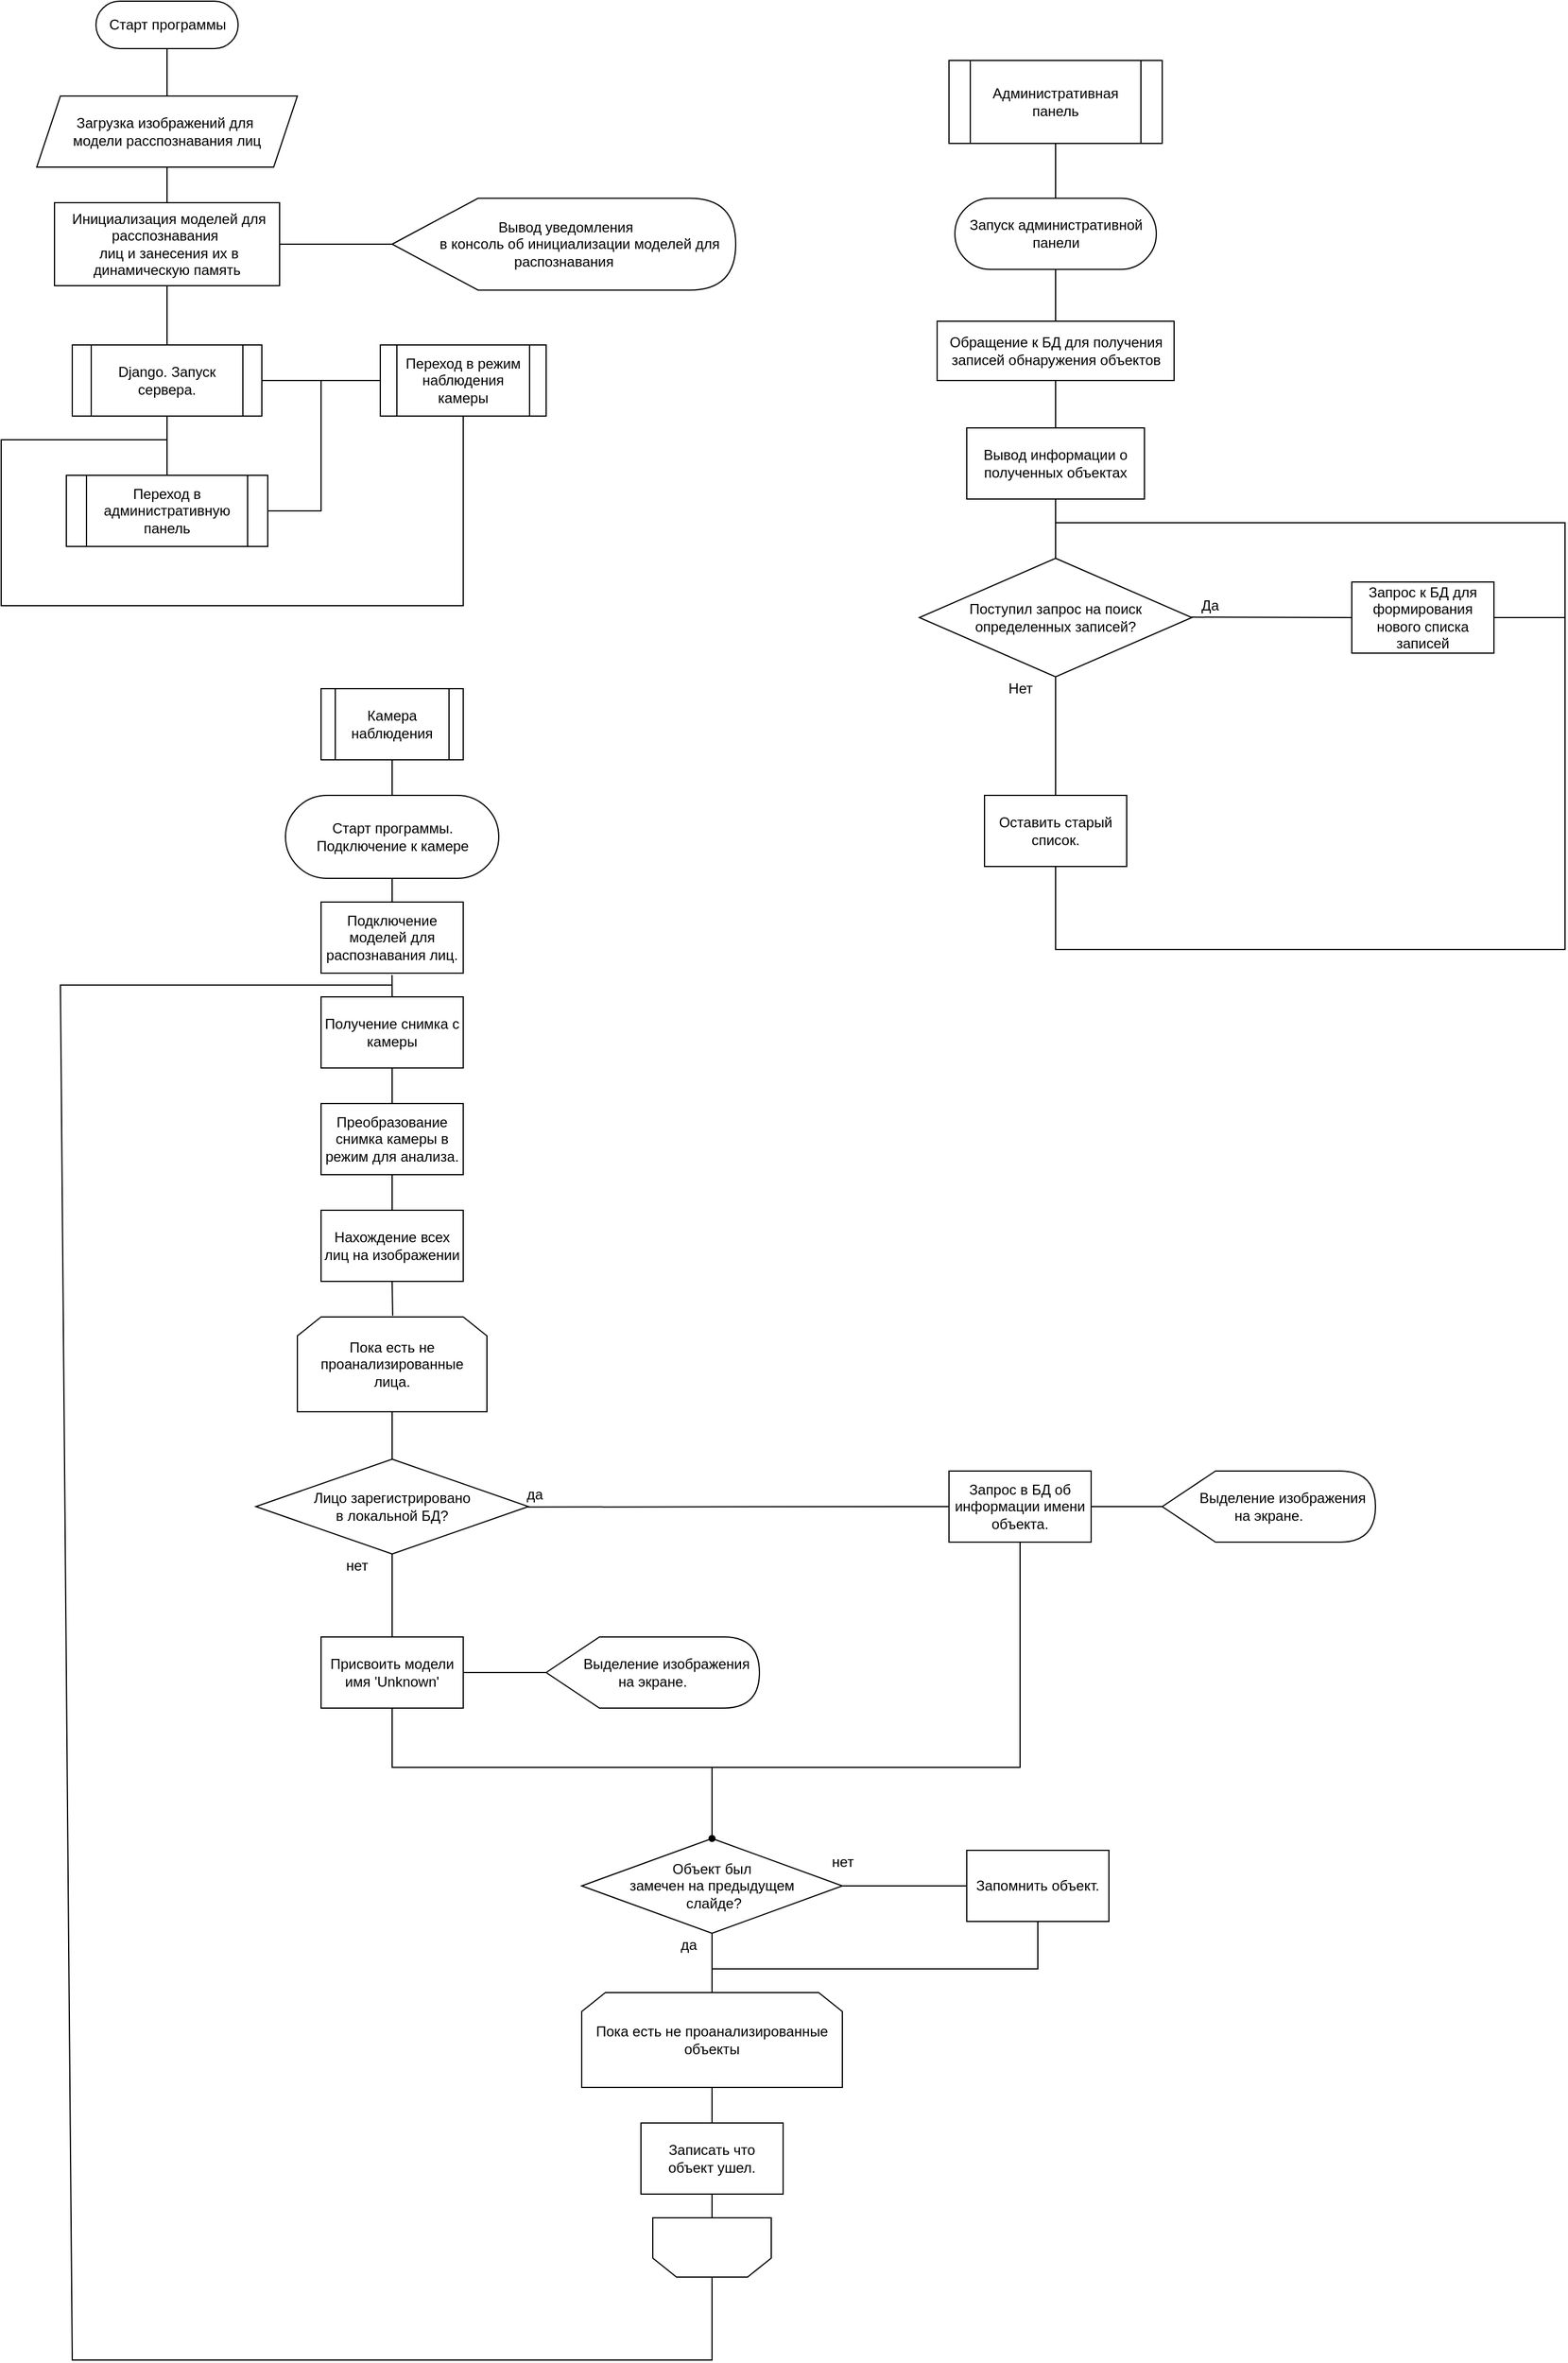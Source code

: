 <mxfile version="16.6.4" type="github">
  <diagram id="ewUVDnR6odoHEjvroTte" name="Page-1">
    <mxGraphModel dx="1422" dy="732" grid="1" gridSize="10" guides="1" tooltips="1" connect="1" arrows="1" fold="1" page="1" pageScale="1" pageWidth="827" pageHeight="1169" math="0" shadow="0">
      <root>
        <mxCell id="0" />
        <mxCell id="1" parent="0" />
        <mxCell id="1KVrCh8t2x983QBbP4De-1" value="&lt;div&gt;Загрузка изображений для&amp;nbsp;&lt;/div&gt;&lt;div&gt;модели расспознавания лиц&lt;/div&gt;" style="shape=parallelogram;perimeter=parallelogramPerimeter;whiteSpace=wrap;html=1;fixedSize=1;" vertex="1" parent="1">
          <mxGeometry x="70" y="120" width="220" height="60" as="geometry" />
        </mxCell>
        <mxCell id="1KVrCh8t2x983QBbP4De-3" value="&lt;div&gt;&amp;nbsp;Инициализация моделей для расспознавания&amp;nbsp;&lt;/div&gt;&lt;div&gt;&amp;nbsp;лиц и занесения их в динамическую память&lt;/div&gt;" style="rounded=0;whiteSpace=wrap;html=1;" vertex="1" parent="1">
          <mxGeometry x="85" y="210" width="190" height="70" as="geometry" />
        </mxCell>
        <mxCell id="1KVrCh8t2x983QBbP4De-5" value="Старт программы" style="html=1;dashed=0;whitespace=wrap;shape=mxgraph.dfd.start" vertex="1" parent="1">
          <mxGeometry x="120" y="40" width="120" height="40" as="geometry" />
        </mxCell>
        <mxCell id="1KVrCh8t2x983QBbP4De-9" value="&lt;div&gt;&amp;nbsp;Вывод уведомления&lt;/div&gt;&lt;div&gt;&amp;nbsp; &amp;nbsp; &amp;nbsp; &amp;nbsp; &amp;nbsp;в&lt;span&gt;&amp;nbsp;консоль об инициализации моделей&amp;nbsp;&lt;/span&gt;&lt;span&gt;для&amp;nbsp;&lt;/span&gt;&lt;/div&gt;&lt;div&gt;&lt;span&gt;распознавания&lt;/span&gt;&lt;/div&gt;" style="shape=display;whiteSpace=wrap;html=1;" vertex="1" parent="1">
          <mxGeometry x="370" y="206.25" width="290" height="77.5" as="geometry" />
        </mxCell>
        <mxCell id="1KVrCh8t2x983QBbP4De-11" value="Django. Запуск сервера." style="shape=process;whiteSpace=wrap;html=1;backgroundOutline=1;" vertex="1" parent="1">
          <mxGeometry x="100" y="330" width="160" height="60" as="geometry" />
        </mxCell>
        <mxCell id="1KVrCh8t2x983QBbP4De-30" value="Переход в административную панель" style="shape=process;whiteSpace=wrap;html=1;backgroundOutline=1;" vertex="1" parent="1">
          <mxGeometry x="95" y="440" width="170" height="60" as="geometry" />
        </mxCell>
        <mxCell id="1KVrCh8t2x983QBbP4De-31" value="Переход в режим наблюдения камеры" style="shape=process;whiteSpace=wrap;html=1;backgroundOutline=1;" vertex="1" parent="1">
          <mxGeometry x="360" y="330" width="140" height="60" as="geometry" />
        </mxCell>
        <mxCell id="1KVrCh8t2x983QBbP4De-35" value="" style="endArrow=none;html=1;rounded=0;exitX=1;exitY=0.5;exitDx=0;exitDy=0;" edge="1" parent="1" source="1KVrCh8t2x983QBbP4De-30">
          <mxGeometry width="50" height="50" relative="1" as="geometry">
            <mxPoint x="280" y="460" as="sourcePoint" />
            <mxPoint x="310" y="360" as="targetPoint" />
            <Array as="points">
              <mxPoint x="310" y="470" />
            </Array>
          </mxGeometry>
        </mxCell>
        <mxCell id="1KVrCh8t2x983QBbP4De-38" value="" style="endArrow=none;html=1;rounded=0;exitX=0.5;exitY=1;exitDx=0;exitDy=0;" edge="1" parent="1" source="1KVrCh8t2x983QBbP4De-31">
          <mxGeometry width="50" height="50" relative="1" as="geometry">
            <mxPoint x="280" y="460" as="sourcePoint" />
            <mxPoint x="180" y="410" as="targetPoint" />
            <Array as="points">
              <mxPoint x="430" y="550" />
              <mxPoint x="40" y="550" />
              <mxPoint x="40" y="410" />
            </Array>
          </mxGeometry>
        </mxCell>
        <mxCell id="1KVrCh8t2x983QBbP4De-39" value="Административная панель" style="shape=process;whiteSpace=wrap;html=1;backgroundOutline=1;" vertex="1" parent="1">
          <mxGeometry x="840" y="90" width="180" height="70" as="geometry" />
        </mxCell>
        <mxCell id="1KVrCh8t2x983QBbP4De-40" value="Запуск административной &lt;br&gt;панели" style="html=1;dashed=0;whitespace=wrap;shape=mxgraph.dfd.start" vertex="1" parent="1">
          <mxGeometry x="845" y="206.25" width="170" height="60" as="geometry" />
        </mxCell>
        <mxCell id="1KVrCh8t2x983QBbP4De-42" value="Обращение к БД для получения &lt;br&gt;записей обнаружения объектов" style="html=1;dashed=0;whitespace=wrap;" vertex="1" parent="1">
          <mxGeometry x="830" y="310" width="200" height="50" as="geometry" />
        </mxCell>
        <mxCell id="1KVrCh8t2x983QBbP4De-47" value="Вывод информации о полученных объектах" style="rounded=0;whiteSpace=wrap;html=1;" vertex="1" parent="1">
          <mxGeometry x="855" y="400" width="150" height="60" as="geometry" />
        </mxCell>
        <mxCell id="1KVrCh8t2x983QBbP4De-50" value="Поступил запрос на поиск определенных записей?" style="rhombus;whiteSpace=wrap;html=1;" vertex="1" parent="1">
          <mxGeometry x="815" y="510" width="230" height="100" as="geometry" />
        </mxCell>
        <mxCell id="1KVrCh8t2x983QBbP4De-52" value="Оставить старый список." style="whiteSpace=wrap;html=1;" vertex="1" parent="1">
          <mxGeometry x="870" y="710" width="120" height="60" as="geometry" />
        </mxCell>
        <mxCell id="1KVrCh8t2x983QBbP4De-54" value="Нет" style="text;html=1;align=center;verticalAlign=middle;resizable=0;points=[];autosize=1;strokeColor=none;fillColor=none;" vertex="1" parent="1">
          <mxGeometry x="880" y="610" width="40" height="20" as="geometry" />
        </mxCell>
        <mxCell id="1KVrCh8t2x983QBbP4De-55" value="Запрос к БД для формирования нового списка записей" style="whiteSpace=wrap;html=1;" vertex="1" parent="1">
          <mxGeometry x="1180" y="530" width="120" height="60" as="geometry" />
        </mxCell>
        <mxCell id="1KVrCh8t2x983QBbP4De-57" value="Да" style="text;html=1;align=center;verticalAlign=middle;resizable=0;points=[];autosize=1;strokeColor=none;fillColor=none;" vertex="1" parent="1">
          <mxGeometry x="1045" y="540" width="30" height="20" as="geometry" />
        </mxCell>
        <mxCell id="1KVrCh8t2x983QBbP4De-60" value="" style="endArrow=none;html=1;rounded=0;entryX=1;entryY=0.5;entryDx=0;entryDy=0;" edge="1" parent="1" target="1KVrCh8t2x983QBbP4De-55">
          <mxGeometry width="50" height="50" relative="1" as="geometry">
            <mxPoint x="930" y="480" as="sourcePoint" />
            <mxPoint x="1050" y="500" as="targetPoint" />
            <Array as="points">
              <mxPoint x="1360" y="480" />
              <mxPoint x="1360" y="560" />
            </Array>
          </mxGeometry>
        </mxCell>
        <mxCell id="1KVrCh8t2x983QBbP4De-61" value="" style="endArrow=none;html=1;rounded=0;exitX=0.5;exitY=1;exitDx=0;exitDy=0;" edge="1" parent="1" source="1KVrCh8t2x983QBbP4De-52">
          <mxGeometry width="50" height="50" relative="1" as="geometry">
            <mxPoint x="1000" y="640" as="sourcePoint" />
            <mxPoint x="1360" y="560" as="targetPoint" />
            <Array as="points">
              <mxPoint x="930" y="840" />
              <mxPoint x="1360" y="840" />
            </Array>
          </mxGeometry>
        </mxCell>
        <mxCell id="1KVrCh8t2x983QBbP4De-63" value="Камера наблюдения" style="shape=process;whiteSpace=wrap;html=1;backgroundOutline=1;" vertex="1" parent="1">
          <mxGeometry x="310" y="620" width="120" height="60" as="geometry" />
        </mxCell>
        <mxCell id="1KVrCh8t2x983QBbP4De-64" value="Старт программы. &lt;br&gt;Подключение к камере" style="html=1;dashed=0;whitespace=wrap;shape=mxgraph.dfd.start" vertex="1" parent="1">
          <mxGeometry x="280" y="710" width="180" height="70" as="geometry" />
        </mxCell>
        <mxCell id="1KVrCh8t2x983QBbP4De-65" value="Получение снимка с камеры" style="rounded=0;whiteSpace=wrap;html=1;" vertex="1" parent="1">
          <mxGeometry x="310" y="880" width="120" height="60" as="geometry" />
        </mxCell>
        <mxCell id="1KVrCh8t2x983QBbP4De-66" value="Преобразование снимка камеры в режим для анализа." style="rounded=0;whiteSpace=wrap;html=1;" vertex="1" parent="1">
          <mxGeometry x="310" y="970" width="120" height="60" as="geometry" />
        </mxCell>
        <mxCell id="1KVrCh8t2x983QBbP4De-67" value="Подключение моделей для распознавания лиц." style="rounded=0;whiteSpace=wrap;html=1;" vertex="1" parent="1">
          <mxGeometry x="310" y="800" width="120" height="60" as="geometry" />
        </mxCell>
        <mxCell id="1KVrCh8t2x983QBbP4De-68" value="Нахождение всех лиц на изображении" style="rounded=0;whiteSpace=wrap;html=1;" vertex="1" parent="1">
          <mxGeometry x="310" y="1060" width="120" height="60" as="geometry" />
        </mxCell>
        <mxCell id="1KVrCh8t2x983QBbP4De-77" value="Пока есть не проанализированные&lt;br&gt;лица." style="shape=loopLimit;whiteSpace=wrap;html=1;" vertex="1" parent="1">
          <mxGeometry x="290" y="1150" width="160" height="80" as="geometry" />
        </mxCell>
        <mxCell id="1KVrCh8t2x983QBbP4De-80" value="Лицо зарегистрировано &lt;br&gt;в локальной БД?" style="rhombus;whiteSpace=wrap;html=1;" vertex="1" parent="1">
          <mxGeometry x="255" y="1270" width="230" height="80" as="geometry" />
        </mxCell>
        <mxCell id="1KVrCh8t2x983QBbP4De-83" value="Присвоить модели имя &#39;Unknown&#39;" style="rounded=0;whiteSpace=wrap;html=1;" vertex="1" parent="1">
          <mxGeometry x="310" y="1420" width="120" height="60" as="geometry" />
        </mxCell>
        <mxCell id="1KVrCh8t2x983QBbP4De-84" value="Запрос в БД об информации имени объекта." style="whiteSpace=wrap;html=1;" vertex="1" parent="1">
          <mxGeometry x="840" y="1280" width="120" height="60" as="geometry" />
        </mxCell>
        <mxCell id="1KVrCh8t2x983QBbP4De-88" value="нет" style="text;html=1;align=center;verticalAlign=middle;resizable=0;points=[];autosize=1;strokeColor=none;fillColor=none;" vertex="1" parent="1">
          <mxGeometry x="325" y="1350" width="30" height="20" as="geometry" />
        </mxCell>
        <mxCell id="1KVrCh8t2x983QBbP4De-89" value="да" style="text;html=1;align=center;verticalAlign=middle;resizable=0;points=[];autosize=1;strokeColor=none;fillColor=none;" vertex="1" parent="1">
          <mxGeometry x="475" y="1290" width="30" height="20" as="geometry" />
        </mxCell>
        <mxCell id="1KVrCh8t2x983QBbP4De-92" value="&amp;nbsp; &amp;nbsp; &amp;nbsp; &amp;nbsp;Выделение изображения &lt;br&gt;на экране." style="shape=display;whiteSpace=wrap;html=1;" vertex="1" parent="1">
          <mxGeometry x="500" y="1420" width="180" height="60" as="geometry" />
        </mxCell>
        <mxCell id="1KVrCh8t2x983QBbP4De-94" value="&amp;nbsp; &amp;nbsp; &amp;nbsp; &amp;nbsp;Выделение изображения &lt;br&gt;на экране." style="shape=display;whiteSpace=wrap;html=1;" vertex="1" parent="1">
          <mxGeometry x="1020" y="1280" width="180" height="60" as="geometry" />
        </mxCell>
        <mxCell id="1KVrCh8t2x983QBbP4De-97" value="Объект был &lt;br&gt;замечен на предыдущем&lt;br&gt;&amp;nbsp;слайде?" style="rhombus;whiteSpace=wrap;html=1;" vertex="1" parent="1">
          <mxGeometry x="530" y="1590" width="220" height="80" as="geometry" />
        </mxCell>
        <mxCell id="1KVrCh8t2x983QBbP4De-98" value="" style="shape=waypoint;sketch=0;size=6;pointerEvents=1;points=[];fillColor=default;resizable=0;rotatable=0;perimeter=centerPerimeter;snapToPoint=1;rounded=0;" vertex="1" parent="1">
          <mxGeometry x="620" y="1570" width="40" height="40" as="geometry" />
        </mxCell>
        <mxCell id="1KVrCh8t2x983QBbP4De-100" value="" style="endArrow=none;html=1;rounded=0;entryX=0.5;entryY=1;entryDx=0;entryDy=0;" edge="1" parent="1" target="1KVrCh8t2x983QBbP4De-84">
          <mxGeometry width="50" height="50" relative="1" as="geometry">
            <mxPoint x="640" y="1530" as="sourcePoint" />
            <mxPoint x="870" y="1500" as="targetPoint" />
            <Array as="points">
              <mxPoint x="900" y="1530" />
            </Array>
          </mxGeometry>
        </mxCell>
        <mxCell id="1KVrCh8t2x983QBbP4De-101" value="Запомнить объект." style="rounded=0;whiteSpace=wrap;html=1;" vertex="1" parent="1">
          <mxGeometry x="855" y="1600" width="120" height="60" as="geometry" />
        </mxCell>
        <mxCell id="1KVrCh8t2x983QBbP4De-103" value="нет" style="text;html=1;align=center;verticalAlign=middle;resizable=0;points=[];autosize=1;strokeColor=none;fillColor=none;" vertex="1" parent="1">
          <mxGeometry x="735" y="1600" width="30" height="20" as="geometry" />
        </mxCell>
        <mxCell id="1KVrCh8t2x983QBbP4De-105" value="Пока есть не проанализированные&lt;br&gt;объекты" style="shape=loopLimit;whiteSpace=wrap;html=1;" vertex="1" parent="1">
          <mxGeometry x="530" y="1720" width="220" height="80" as="geometry" />
        </mxCell>
        <mxCell id="1KVrCh8t2x983QBbP4De-107" value="" style="endArrow=none;html=1;rounded=0;entryX=0.5;entryY=1;entryDx=0;entryDy=0;" edge="1" parent="1" target="1KVrCh8t2x983QBbP4De-101">
          <mxGeometry width="50" height="50" relative="1" as="geometry">
            <mxPoint x="640" y="1700" as="sourcePoint" />
            <mxPoint x="850" y="1750" as="targetPoint" />
            <Array as="points">
              <mxPoint x="915" y="1700" />
            </Array>
          </mxGeometry>
        </mxCell>
        <mxCell id="1KVrCh8t2x983QBbP4De-108" value="да" style="text;html=1;align=center;verticalAlign=middle;resizable=0;points=[];autosize=1;strokeColor=none;fillColor=none;" vertex="1" parent="1">
          <mxGeometry x="605" y="1670" width="30" height="20" as="geometry" />
        </mxCell>
        <mxCell id="1KVrCh8t2x983QBbP4De-109" value="Записать что &lt;br&gt;объект ушел." style="rounded=0;whiteSpace=wrap;html=1;" vertex="1" parent="1">
          <mxGeometry x="580" y="1830" width="120" height="60" as="geometry" />
        </mxCell>
        <mxCell id="1KVrCh8t2x983QBbP4De-110" value="" style="shape=loopLimit;whiteSpace=wrap;html=1;rotation=-180;" vertex="1" parent="1">
          <mxGeometry x="590" y="1910" width="100" height="50" as="geometry" />
        </mxCell>
        <mxCell id="1KVrCh8t2x983QBbP4De-111" value="" style="endArrow=none;html=1;rounded=0;entryX=0.5;entryY=0.5;entryDx=0;entryDy=20;entryPerimeter=0;exitX=0.5;exitY=0;exitDx=0;exitDy=0;" edge="1" parent="1" source="1KVrCh8t2x983QBbP4De-1" target="1KVrCh8t2x983QBbP4De-5">
          <mxGeometry width="50" height="50" relative="1" as="geometry">
            <mxPoint x="170" y="140" as="sourcePoint" />
            <mxPoint x="220" y="90" as="targetPoint" />
          </mxGeometry>
        </mxCell>
        <mxCell id="1KVrCh8t2x983QBbP4De-112" value="" style="endArrow=none;html=1;rounded=0;entryX=0.5;entryY=1;entryDx=0;entryDy=0;" edge="1" parent="1" target="1KVrCh8t2x983QBbP4De-1">
          <mxGeometry width="50" height="50" relative="1" as="geometry">
            <mxPoint x="180" y="210" as="sourcePoint" />
            <mxPoint x="220" y="170" as="targetPoint" />
          </mxGeometry>
        </mxCell>
        <mxCell id="1KVrCh8t2x983QBbP4De-113" value="" style="endArrow=none;html=1;rounded=0;exitX=0.5;exitY=0;exitDx=0;exitDy=0;entryX=0.5;entryY=1;entryDx=0;entryDy=0;" edge="1" parent="1" source="1KVrCh8t2x983QBbP4De-11" target="1KVrCh8t2x983QBbP4De-3">
          <mxGeometry width="50" height="50" relative="1" as="geometry">
            <mxPoint x="170" y="330" as="sourcePoint" />
            <mxPoint x="220" y="280" as="targetPoint" />
          </mxGeometry>
        </mxCell>
        <mxCell id="1KVrCh8t2x983QBbP4De-114" value="" style="endArrow=none;html=1;rounded=0;entryX=0;entryY=0.5;entryDx=0;entryDy=0;entryPerimeter=0;exitX=1;exitY=0.5;exitDx=0;exitDy=0;" edge="1" parent="1" source="1KVrCh8t2x983QBbP4De-3" target="1KVrCh8t2x983QBbP4De-9">
          <mxGeometry width="50" height="50" relative="1" as="geometry">
            <mxPoint x="290" y="260" as="sourcePoint" />
            <mxPoint x="340" y="210" as="targetPoint" />
          </mxGeometry>
        </mxCell>
        <mxCell id="1KVrCh8t2x983QBbP4De-115" value="" style="endArrow=none;html=1;rounded=0;entryX=0;entryY=0.5;entryDx=0;entryDy=0;exitX=1;exitY=0.5;exitDx=0;exitDy=0;" edge="1" parent="1" source="1KVrCh8t2x983QBbP4De-11" target="1KVrCh8t2x983QBbP4De-31">
          <mxGeometry width="50" height="50" relative="1" as="geometry">
            <mxPoint x="290" y="450" as="sourcePoint" />
            <mxPoint x="340" y="400" as="targetPoint" />
          </mxGeometry>
        </mxCell>
        <mxCell id="1KVrCh8t2x983QBbP4De-116" value="" style="endArrow=none;html=1;rounded=0;entryX=0.5;entryY=1;entryDx=0;entryDy=0;exitX=0.5;exitY=0;exitDx=0;exitDy=0;" edge="1" parent="1" source="1KVrCh8t2x983QBbP4De-30" target="1KVrCh8t2x983QBbP4De-11">
          <mxGeometry width="50" height="50" relative="1" as="geometry">
            <mxPoint x="150" y="400" as="sourcePoint" />
            <mxPoint x="200" y="350" as="targetPoint" />
          </mxGeometry>
        </mxCell>
        <mxCell id="1KVrCh8t2x983QBbP4De-117" value="" style="endArrow=none;html=1;rounded=0;entryX=0.5;entryY=1;entryDx=0;entryDy=0;exitX=0.5;exitY=0.5;exitDx=0;exitDy=-30;exitPerimeter=0;" edge="1" parent="1" source="1KVrCh8t2x983QBbP4De-40" target="1KVrCh8t2x983QBbP4De-39">
          <mxGeometry width="50" height="50" relative="1" as="geometry">
            <mxPoint x="840" y="190" as="sourcePoint" />
            <mxPoint x="890" y="140" as="targetPoint" />
          </mxGeometry>
        </mxCell>
        <mxCell id="1KVrCh8t2x983QBbP4De-118" value="" style="endArrow=none;html=1;rounded=0;entryX=0.5;entryY=0.5;entryDx=0;entryDy=30;entryPerimeter=0;exitX=0.5;exitY=0;exitDx=0;exitDy=0;" edge="1" parent="1" source="1KVrCh8t2x983QBbP4De-42" target="1KVrCh8t2x983QBbP4De-40">
          <mxGeometry width="50" height="50" relative="1" as="geometry">
            <mxPoint x="970" y="450" as="sourcePoint" />
            <mxPoint x="1020" y="400" as="targetPoint" />
          </mxGeometry>
        </mxCell>
        <mxCell id="1KVrCh8t2x983QBbP4De-119" value="" style="endArrow=none;html=1;rounded=0;entryX=0.5;entryY=1;entryDx=0;entryDy=0;exitX=0.5;exitY=0;exitDx=0;exitDy=0;" edge="1" parent="1" source="1KVrCh8t2x983QBbP4De-47" target="1KVrCh8t2x983QBbP4De-42">
          <mxGeometry width="50" height="50" relative="1" as="geometry">
            <mxPoint x="950" y="440" as="sourcePoint" />
            <mxPoint x="1000" y="390" as="targetPoint" />
          </mxGeometry>
        </mxCell>
        <mxCell id="1KVrCh8t2x983QBbP4De-120" value="" style="endArrow=none;html=1;rounded=0;entryX=0.5;entryY=0;entryDx=0;entryDy=0;exitX=0.5;exitY=1;exitDx=0;exitDy=0;" edge="1" parent="1" source="1KVrCh8t2x983QBbP4De-47" target="1KVrCh8t2x983QBbP4De-50">
          <mxGeometry width="50" height="50" relative="1" as="geometry">
            <mxPoint x="950" y="440" as="sourcePoint" />
            <mxPoint x="1000" y="390" as="targetPoint" />
          </mxGeometry>
        </mxCell>
        <mxCell id="1KVrCh8t2x983QBbP4De-121" value="" style="endArrow=none;html=1;rounded=0;entryX=0.5;entryY=1;entryDx=0;entryDy=0;exitX=0.5;exitY=0;exitDx=0;exitDy=0;" edge="1" parent="1" source="1KVrCh8t2x983QBbP4De-52" target="1KVrCh8t2x983QBbP4De-50">
          <mxGeometry width="50" height="50" relative="1" as="geometry">
            <mxPoint x="940" y="660" as="sourcePoint" />
            <mxPoint x="990" y="610" as="targetPoint" />
          </mxGeometry>
        </mxCell>
        <mxCell id="1KVrCh8t2x983QBbP4De-123" value="" style="endArrow=none;html=1;rounded=0;exitX=-0.012;exitY=0.983;exitDx=0;exitDy=0;exitPerimeter=0;entryX=0;entryY=0.5;entryDx=0;entryDy=0;" edge="1" parent="1" source="1KVrCh8t2x983QBbP4De-57" target="1KVrCh8t2x983QBbP4De-55">
          <mxGeometry width="50" height="50" relative="1" as="geometry">
            <mxPoint x="1060" y="540" as="sourcePoint" />
            <mxPoint x="1110" y="490" as="targetPoint" />
          </mxGeometry>
        </mxCell>
        <mxCell id="1KVrCh8t2x983QBbP4De-124" value="" style="endArrow=none;html=1;rounded=0;entryX=0.5;entryY=0.5;entryDx=0;entryDy=35;entryPerimeter=0;exitX=0.5;exitY=0;exitDx=0;exitDy=0;" edge="1" parent="1" source="1KVrCh8t2x983QBbP4De-67" target="1KVrCh8t2x983QBbP4De-64">
          <mxGeometry width="50" height="50" relative="1" as="geometry">
            <mxPoint x="390" y="800" as="sourcePoint" />
            <mxPoint x="440" y="750" as="targetPoint" />
          </mxGeometry>
        </mxCell>
        <mxCell id="1KVrCh8t2x983QBbP4De-125" value="" style="endArrow=none;html=1;rounded=0;entryX=0.5;entryY=1;entryDx=0;entryDy=0;exitX=0.5;exitY=0.5;exitDx=0;exitDy=-35;exitPerimeter=0;" edge="1" parent="1" source="1KVrCh8t2x983QBbP4De-64" target="1KVrCh8t2x983QBbP4De-63">
          <mxGeometry width="50" height="50" relative="1" as="geometry">
            <mxPoint x="360" y="730" as="sourcePoint" />
            <mxPoint x="410" y="680" as="targetPoint" />
          </mxGeometry>
        </mxCell>
        <mxCell id="1KVrCh8t2x983QBbP4De-126" value="" style="endArrow=none;html=1;rounded=0;entryX=0.499;entryY=1.025;entryDx=0;entryDy=0;entryPerimeter=0;exitX=0.5;exitY=0;exitDx=0;exitDy=0;" edge="1" parent="1" source="1KVrCh8t2x983QBbP4De-65" target="1KVrCh8t2x983QBbP4De-67">
          <mxGeometry width="50" height="50" relative="1" as="geometry">
            <mxPoint x="360" y="920" as="sourcePoint" />
            <mxPoint x="410" y="870" as="targetPoint" />
          </mxGeometry>
        </mxCell>
        <mxCell id="1KVrCh8t2x983QBbP4De-127" value="" style="endArrow=none;html=1;rounded=0;entryX=0.5;entryY=1;entryDx=0;entryDy=0;exitX=0.5;exitY=0;exitDx=0;exitDy=0;" edge="1" parent="1" source="1KVrCh8t2x983QBbP4De-66" target="1KVrCh8t2x983QBbP4De-65">
          <mxGeometry width="50" height="50" relative="1" as="geometry">
            <mxPoint x="360" y="990" as="sourcePoint" />
            <mxPoint x="410" y="940" as="targetPoint" />
          </mxGeometry>
        </mxCell>
        <mxCell id="1KVrCh8t2x983QBbP4De-128" value="" style="endArrow=none;html=1;rounded=0;exitX=0.5;exitY=0;exitDx=0;exitDy=0;" edge="1" parent="1" source="1KVrCh8t2x983QBbP4De-68">
          <mxGeometry width="50" height="50" relative="1" as="geometry">
            <mxPoint x="320" y="1080" as="sourcePoint" />
            <mxPoint x="370" y="1030" as="targetPoint" />
          </mxGeometry>
        </mxCell>
        <mxCell id="1KVrCh8t2x983QBbP4De-129" value="" style="endArrow=none;html=1;rounded=0;entryX=0.5;entryY=1;entryDx=0;entryDy=0;exitX=0.503;exitY=-0.012;exitDx=0;exitDy=0;exitPerimeter=0;" edge="1" parent="1" source="1KVrCh8t2x983QBbP4De-77" target="1KVrCh8t2x983QBbP4De-68">
          <mxGeometry width="50" height="50" relative="1" as="geometry">
            <mxPoint x="360" y="1180" as="sourcePoint" />
            <mxPoint x="410" y="1130" as="targetPoint" />
          </mxGeometry>
        </mxCell>
        <mxCell id="1KVrCh8t2x983QBbP4De-130" value="" style="endArrow=none;html=1;rounded=0;entryX=0.5;entryY=1;entryDx=0;entryDy=0;exitX=0.5;exitY=0;exitDx=0;exitDy=0;" edge="1" parent="1" source="1KVrCh8t2x983QBbP4De-80" target="1KVrCh8t2x983QBbP4De-77">
          <mxGeometry width="50" height="50" relative="1" as="geometry">
            <mxPoint x="360" y="1300" as="sourcePoint" />
            <mxPoint x="410" y="1250" as="targetPoint" />
          </mxGeometry>
        </mxCell>
        <mxCell id="1KVrCh8t2x983QBbP4De-131" value="" style="endArrow=none;html=1;rounded=0;entryX=0.5;entryY=1;entryDx=0;entryDy=0;exitX=0.5;exitY=0;exitDx=0;exitDy=0;" edge="1" parent="1" source="1KVrCh8t2x983QBbP4De-83" target="1KVrCh8t2x983QBbP4De-80">
          <mxGeometry width="50" height="50" relative="1" as="geometry">
            <mxPoint x="360" y="1400" as="sourcePoint" />
            <mxPoint x="410" y="1350" as="targetPoint" />
          </mxGeometry>
        </mxCell>
        <mxCell id="1KVrCh8t2x983QBbP4De-132" value="" style="endArrow=none;html=1;rounded=0;entryX=0.5;entryY=1;entryDx=0;entryDy=0;exitX=0.5;exitY=0;exitDx=0;exitDy=0;" edge="1" parent="1" source="1KVrCh8t2x983QBbP4De-109" target="1KVrCh8t2x983QBbP4De-105">
          <mxGeometry width="50" height="50" relative="1" as="geometry">
            <mxPoint x="500" y="1840" as="sourcePoint" />
            <mxPoint x="550" y="1790" as="targetPoint" />
          </mxGeometry>
        </mxCell>
        <mxCell id="1KVrCh8t2x983QBbP4De-133" value="" style="endArrow=none;html=1;rounded=0;entryX=0.5;entryY=1;entryDx=0;entryDy=0;exitX=0.5;exitY=1;exitDx=0;exitDy=0;" edge="1" parent="1" source="1KVrCh8t2x983QBbP4De-110" target="1KVrCh8t2x983QBbP4De-109">
          <mxGeometry width="50" height="50" relative="1" as="geometry">
            <mxPoint x="500" y="1840" as="sourcePoint" />
            <mxPoint x="550" y="1790" as="targetPoint" />
          </mxGeometry>
        </mxCell>
        <mxCell id="1KVrCh8t2x983QBbP4De-134" value="" style="endArrow=none;html=1;rounded=0;entryX=0;entryY=0.5;entryDx=0;entryDy=0;exitX=0.319;exitY=1.019;exitDx=0;exitDy=0;exitPerimeter=0;" edge="1" parent="1" source="1KVrCh8t2x983QBbP4De-89" target="1KVrCh8t2x983QBbP4De-84">
          <mxGeometry width="50" height="50" relative="1" as="geometry">
            <mxPoint x="650" y="1410" as="sourcePoint" />
            <mxPoint x="700" y="1360" as="targetPoint" />
          </mxGeometry>
        </mxCell>
        <mxCell id="1KVrCh8t2x983QBbP4De-135" value="" style="endArrow=none;html=1;rounded=0;exitX=1;exitY=0.5;exitDx=0;exitDy=0;entryX=0;entryY=0.5;entryDx=0;entryDy=0;entryPerimeter=0;" edge="1" parent="1" source="1KVrCh8t2x983QBbP4De-83" target="1KVrCh8t2x983QBbP4De-92">
          <mxGeometry width="50" height="50" relative="1" as="geometry">
            <mxPoint x="530" y="1490" as="sourcePoint" />
            <mxPoint x="580" y="1440" as="targetPoint" />
          </mxGeometry>
        </mxCell>
        <mxCell id="1KVrCh8t2x983QBbP4De-136" value="" style="endArrow=none;html=1;rounded=0;entryX=0;entryY=0.5;entryDx=0;entryDy=0;entryPerimeter=0;exitX=1;exitY=0.5;exitDx=0;exitDy=0;" edge="1" parent="1" source="1KVrCh8t2x983QBbP4De-84" target="1KVrCh8t2x983QBbP4De-94">
          <mxGeometry width="50" height="50" relative="1" as="geometry">
            <mxPoint x="880" y="1380" as="sourcePoint" />
            <mxPoint x="930" y="1330" as="targetPoint" />
          </mxGeometry>
        </mxCell>
        <mxCell id="1KVrCh8t2x983QBbP4De-137" value="" style="endArrow=none;html=1;rounded=0;entryX=0.5;entryY=1;entryDx=0;entryDy=0;" edge="1" parent="1" source="1KVrCh8t2x983QBbP4De-98" target="1KVrCh8t2x983QBbP4De-83">
          <mxGeometry width="50" height="50" relative="1" as="geometry">
            <mxPoint x="690" y="1490" as="sourcePoint" />
            <mxPoint x="740" y="1440" as="targetPoint" />
            <Array as="points">
              <mxPoint x="640" y="1530" />
              <mxPoint x="370" y="1530" />
            </Array>
          </mxGeometry>
        </mxCell>
        <mxCell id="1KVrCh8t2x983QBbP4De-138" value="" style="endArrow=none;html=1;rounded=0;entryX=0;entryY=0.5;entryDx=0;entryDy=0;exitX=1;exitY=0.5;exitDx=0;exitDy=0;" edge="1" parent="1" source="1KVrCh8t2x983QBbP4De-97" target="1KVrCh8t2x983QBbP4De-101">
          <mxGeometry width="50" height="50" relative="1" as="geometry">
            <mxPoint x="690" y="1760" as="sourcePoint" />
            <mxPoint x="740" y="1710" as="targetPoint" />
          </mxGeometry>
        </mxCell>
        <mxCell id="1KVrCh8t2x983QBbP4De-139" value="" style="endArrow=none;html=1;rounded=0;entryX=0.5;entryY=1;entryDx=0;entryDy=0;exitX=0.5;exitY=0;exitDx=0;exitDy=0;" edge="1" parent="1" source="1KVrCh8t2x983QBbP4De-105" target="1KVrCh8t2x983QBbP4De-97">
          <mxGeometry width="50" height="50" relative="1" as="geometry">
            <mxPoint x="690" y="1760" as="sourcePoint" />
            <mxPoint x="740" y="1710" as="targetPoint" />
          </mxGeometry>
        </mxCell>
        <mxCell id="1KVrCh8t2x983QBbP4De-140" value="" style="endArrow=none;html=1;rounded=0;entryX=0.5;entryY=0;entryDx=0;entryDy=0;" edge="1" parent="1" target="1KVrCh8t2x983QBbP4De-110">
          <mxGeometry width="50" height="50" relative="1" as="geometry">
            <mxPoint x="370" y="870" as="sourcePoint" />
            <mxPoint x="640" y="1970" as="targetPoint" />
            <Array as="points">
              <mxPoint x="90" y="870" />
              <mxPoint x="100" y="2030" />
              <mxPoint x="640" y="2030" />
            </Array>
          </mxGeometry>
        </mxCell>
      </root>
    </mxGraphModel>
  </diagram>
</mxfile>
